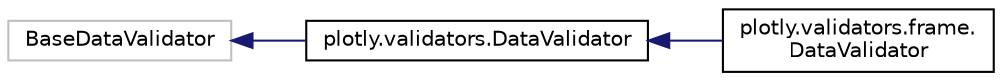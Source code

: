 digraph "Graphical Class Hierarchy"
{
 // LATEX_PDF_SIZE
  edge [fontname="Helvetica",fontsize="10",labelfontname="Helvetica",labelfontsize="10"];
  node [fontname="Helvetica",fontsize="10",shape=record];
  rankdir="LR";
  Node7796 [label="BaseDataValidator",height=0.2,width=0.4,color="grey75", fillcolor="white", style="filled",tooltip=" "];
  Node7796 -> Node0 [dir="back",color="midnightblue",fontsize="10",style="solid",fontname="Helvetica"];
  Node0 [label="plotly.validators.DataValidator",height=0.2,width=0.4,color="black", fillcolor="white", style="filled",URL="$classplotly_1_1validators_1_1_data_validator.html",tooltip=" "];
  Node0 -> Node1 [dir="back",color="midnightblue",fontsize="10",style="solid",fontname="Helvetica"];
  Node1 [label="plotly.validators.frame.\lDataValidator",height=0.2,width=0.4,color="black", fillcolor="white", style="filled",URL="$classplotly_1_1validators_1_1frame_1_1_data_validator.html",tooltip=" "];
}
